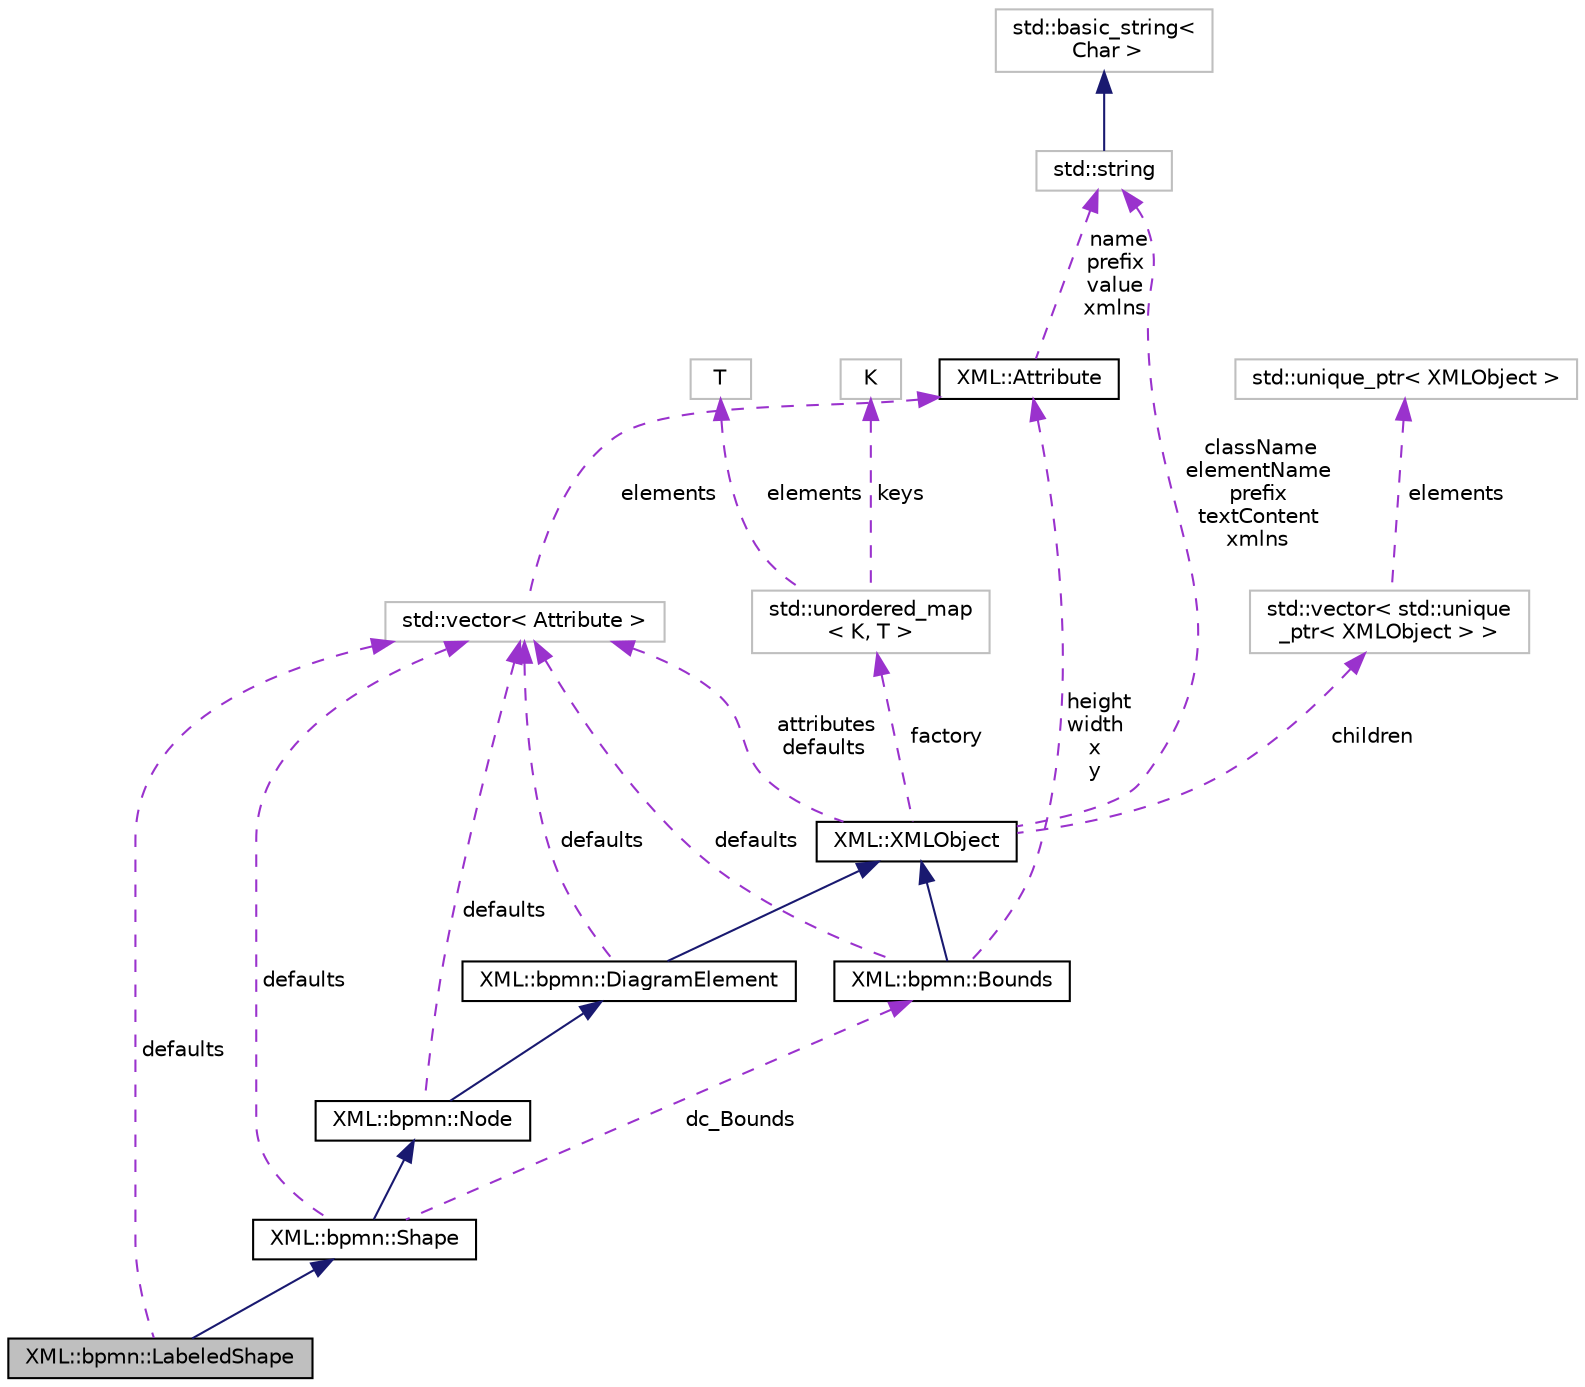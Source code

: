 digraph "XML::bpmn::LabeledShape"
{
 // LATEX_PDF_SIZE
  edge [fontname="Helvetica",fontsize="10",labelfontname="Helvetica",labelfontsize="10"];
  node [fontname="Helvetica",fontsize="10",shape=record];
  Node1 [label="XML::bpmn::LabeledShape",height=0.2,width=0.4,color="black", fillcolor="grey75", style="filled", fontcolor="black",tooltip=" "];
  Node2 -> Node1 [dir="back",color="midnightblue",fontsize="10",style="solid",fontname="Helvetica"];
  Node2 [label="XML::bpmn::Shape",height=0.2,width=0.4,color="black", fillcolor="white", style="filled",URL="$classXML_1_1bpmn_1_1Shape.html",tooltip=" "];
  Node3 -> Node2 [dir="back",color="midnightblue",fontsize="10",style="solid",fontname="Helvetica"];
  Node3 [label="XML::bpmn::Node",height=0.2,width=0.4,color="black", fillcolor="white", style="filled",URL="$classXML_1_1bpmn_1_1Node.html",tooltip=" "];
  Node4 -> Node3 [dir="back",color="midnightblue",fontsize="10",style="solid",fontname="Helvetica"];
  Node4 [label="XML::bpmn::DiagramElement",height=0.2,width=0.4,color="black", fillcolor="white", style="filled",URL="$classXML_1_1bpmn_1_1DiagramElement.html",tooltip=" "];
  Node5 -> Node4 [dir="back",color="midnightblue",fontsize="10",style="solid",fontname="Helvetica"];
  Node5 [label="XML::XMLObject",height=0.2,width=0.4,color="black", fillcolor="white", style="filled",URL="$classXML_1_1XMLObject.html",tooltip=" "];
  Node6 -> Node5 [dir="back",color="darkorchid3",fontsize="10",style="dashed",label=" attributes\ndefaults" ,fontname="Helvetica"];
  Node6 [label="std::vector\< Attribute \>",height=0.2,width=0.4,color="grey75", fillcolor="white", style="filled",tooltip=" "];
  Node7 -> Node6 [dir="back",color="darkorchid3",fontsize="10",style="dashed",label=" elements" ,fontname="Helvetica"];
  Node7 [label="XML::Attribute",height=0.2,width=0.4,color="black", fillcolor="white", style="filled",URL="$structXML_1_1Attribute.html",tooltip=" "];
  Node8 -> Node7 [dir="back",color="darkorchid3",fontsize="10",style="dashed",label=" name\nprefix\nvalue\nxmlns" ,fontname="Helvetica"];
  Node8 [label="std::string",height=0.2,width=0.4,color="grey75", fillcolor="white", style="filled",tooltip=" "];
  Node9 -> Node8 [dir="back",color="midnightblue",fontsize="10",style="solid",fontname="Helvetica"];
  Node9 [label="std::basic_string\<\l Char \>",height=0.2,width=0.4,color="grey75", fillcolor="white", style="filled",tooltip=" "];
  Node8 -> Node5 [dir="back",color="darkorchid3",fontsize="10",style="dashed",label=" className\nelementName\nprefix\ntextContent\nxmlns" ,fontname="Helvetica"];
  Node10 -> Node5 [dir="back",color="darkorchid3",fontsize="10",style="dashed",label=" children" ,fontname="Helvetica"];
  Node10 [label="std::vector\< std::unique\l_ptr\< XMLObject \> \>",height=0.2,width=0.4,color="grey75", fillcolor="white", style="filled",tooltip=" "];
  Node11 -> Node10 [dir="back",color="darkorchid3",fontsize="10",style="dashed",label=" elements" ,fontname="Helvetica"];
  Node11 [label="std::unique_ptr\< XMLObject \>",height=0.2,width=0.4,color="grey75", fillcolor="white", style="filled",tooltip=" "];
  Node12 -> Node5 [dir="back",color="darkorchid3",fontsize="10",style="dashed",label=" factory" ,fontname="Helvetica"];
  Node12 [label="std::unordered_map\l\< K, T \>",height=0.2,width=0.4,color="grey75", fillcolor="white", style="filled",tooltip=" "];
  Node13 -> Node12 [dir="back",color="darkorchid3",fontsize="10",style="dashed",label=" keys" ,fontname="Helvetica"];
  Node13 [label="K",height=0.2,width=0.4,color="grey75", fillcolor="white", style="filled",tooltip=" "];
  Node14 -> Node12 [dir="back",color="darkorchid3",fontsize="10",style="dashed",label=" elements" ,fontname="Helvetica"];
  Node14 [label="T",height=0.2,width=0.4,color="grey75", fillcolor="white", style="filled",tooltip=" "];
  Node6 -> Node4 [dir="back",color="darkorchid3",fontsize="10",style="dashed",label=" defaults" ,fontname="Helvetica"];
  Node6 -> Node3 [dir="back",color="darkorchid3",fontsize="10",style="dashed",label=" defaults" ,fontname="Helvetica"];
  Node6 -> Node2 [dir="back",color="darkorchid3",fontsize="10",style="dashed",label=" defaults" ,fontname="Helvetica"];
  Node15 -> Node2 [dir="back",color="darkorchid3",fontsize="10",style="dashed",label=" dc_Bounds" ,fontname="Helvetica"];
  Node15 [label="XML::bpmn::Bounds",height=0.2,width=0.4,color="black", fillcolor="white", style="filled",URL="$classXML_1_1bpmn_1_1Bounds.html",tooltip=" "];
  Node5 -> Node15 [dir="back",color="midnightblue",fontsize="10",style="solid",fontname="Helvetica"];
  Node7 -> Node15 [dir="back",color="darkorchid3",fontsize="10",style="dashed",label=" height\nwidth\nx\ny" ,fontname="Helvetica"];
  Node6 -> Node15 [dir="back",color="darkorchid3",fontsize="10",style="dashed",label=" defaults" ,fontname="Helvetica"];
  Node6 -> Node1 [dir="back",color="darkorchid3",fontsize="10",style="dashed",label=" defaults" ,fontname="Helvetica"];
}
